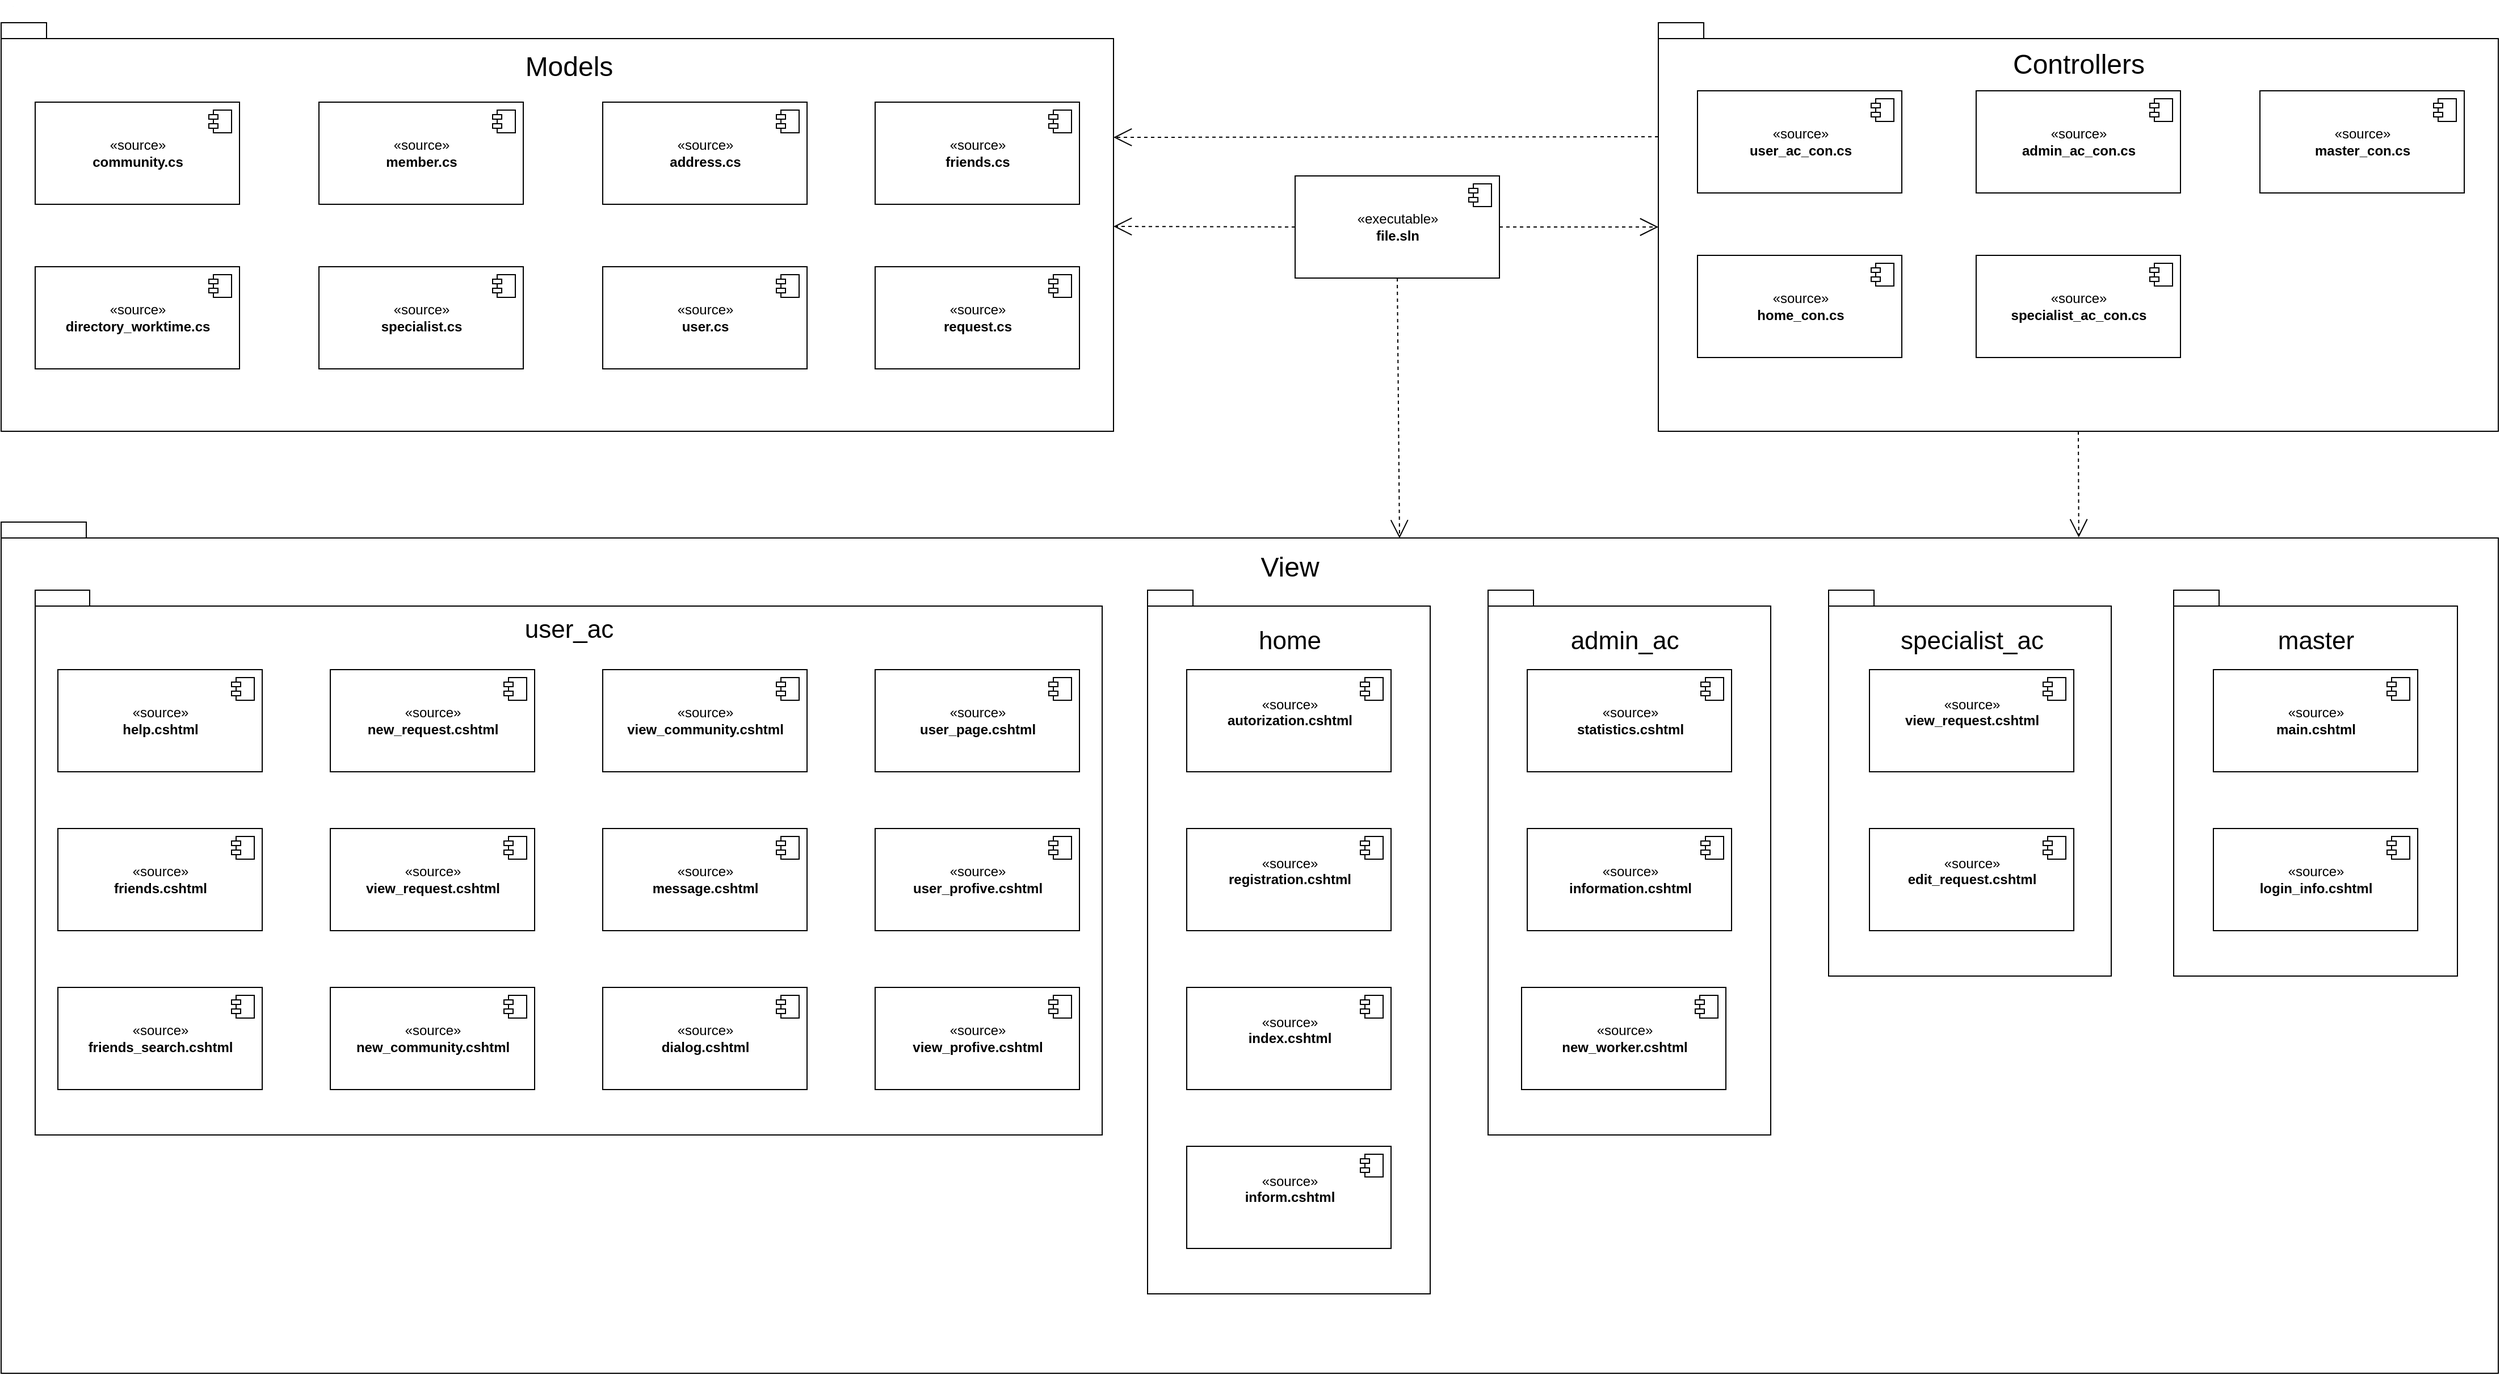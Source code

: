 <mxfile version="13.7.3" type="device" pages="2"><diagram id="Fzv__8gmQwPYvmyAuAOz" name="Диаграмма компонентов"><mxGraphModel dx="1851" dy="592" grid="1" gridSize="10" guides="1" tooltips="1" connect="1" arrows="1" fold="1" page="1" pageScale="1" pageWidth="827" pageHeight="1169" math="0" shadow="0"><root><mxCell id="0"/><mxCell id="1" parent="0"/><mxCell id="_LpzpTSR8lWUt7hV5ArK-35" value="" style="shape=folder;fontStyle=1;spacingTop=10;tabWidth=40;tabHeight=14;tabPosition=left;html=1;" parent="1" vertex="1"><mxGeometry x="1200" y="380" width="740" height="360" as="geometry"/></mxCell><mxCell id="_LpzpTSR8lWUt7hV5ArK-17" value="" style="shape=folder;fontStyle=1;spacingTop=10;tabWidth=40;tabHeight=14;tabPosition=left;html=1;" parent="1" vertex="1"><mxGeometry x="-260" y="820" width="2200" height="750" as="geometry"/></mxCell><mxCell id="_LpzpTSR8lWUt7hV5ArK-16" value="" style="shape=folder;fontStyle=1;spacingTop=10;tabWidth=40;tabHeight=14;tabPosition=left;html=1;" parent="1" vertex="1"><mxGeometry x="750" y="880" width="249" height="620" as="geometry"/></mxCell><mxCell id="_LpzpTSR8lWUt7hV5ArK-15" value="" style="shape=folder;fontStyle=1;spacingTop=10;tabWidth=40;tabHeight=14;tabPosition=left;html=1;" parent="1" vertex="1"><mxGeometry x="1350" y="880" width="249" height="340" as="geometry"/></mxCell><mxCell id="_LpzpTSR8lWUt7hV5ArK-14" value="" style="shape=folder;fontStyle=1;spacingTop=10;tabWidth=40;tabHeight=14;tabPosition=left;html=1;" parent="1" vertex="1"><mxGeometry x="1050" y="880" width="249" height="480" as="geometry"/></mxCell><mxCell id="_LpzpTSR8lWUt7hV5ArK-13" value="" style="shape=folder;fontStyle=1;spacingTop=10;tabWidth=40;tabHeight=14;tabPosition=left;html=1;" parent="1" vertex="1"><mxGeometry x="1654" y="880" width="250" height="340" as="geometry"/></mxCell><mxCell id="_LpzpTSR8lWUt7hV5ArK-12" value="" style="shape=folder;fontStyle=1;spacingTop=10;tabWidth=40;tabHeight=14;tabPosition=left;html=1;" parent="1" vertex="1"><mxGeometry x="-230" y="880" width="940" height="480" as="geometry"/></mxCell><mxCell id="_LpzpTSR8lWUt7hV5ArK-10" value="" style="shape=folder;fontStyle=1;spacingTop=10;tabWidth=40;tabHeight=14;tabPosition=left;html=1;" parent="1" vertex="1"><mxGeometry x="-260" y="380" width="980" height="360" as="geometry"/></mxCell><mxCell id="Z8z7UCoLvjKJqjKbQfqS-1" value="«source»&lt;br&gt;&lt;b&gt;address.cs&lt;/b&gt;" style="html=1;dropTarget=0;" parent="1" vertex="1"><mxGeometry x="270" y="450" width="180" height="90" as="geometry"/></mxCell><mxCell id="Z8z7UCoLvjKJqjKbQfqS-2" value="" style="shape=component;jettyWidth=8;jettyHeight=4;" parent="Z8z7UCoLvjKJqjKbQfqS-1" vertex="1"><mxGeometry x="1" width="20" height="20" relative="1" as="geometry"><mxPoint x="-27" y="7" as="offset"/></mxGeometry></mxCell><mxCell id="Z8z7UCoLvjKJqjKbQfqS-3" value="«source»&lt;br&gt;&lt;b&gt;user.cs&lt;/b&gt;" style="html=1;dropTarget=0;" parent="1" vertex="1"><mxGeometry x="270" y="595" width="180" height="90" as="geometry"/></mxCell><mxCell id="Z8z7UCoLvjKJqjKbQfqS-4" value="" style="shape=component;jettyWidth=8;jettyHeight=4;" parent="Z8z7UCoLvjKJqjKbQfqS-3" vertex="1"><mxGeometry x="1" width="20" height="20" relative="1" as="geometry"><mxPoint x="-27" y="7" as="offset"/></mxGeometry></mxCell><mxCell id="Z8z7UCoLvjKJqjKbQfqS-5" value="«source»&lt;br&gt;&lt;b&gt;member.cs&lt;/b&gt;" style="html=1;dropTarget=0;" parent="1" vertex="1"><mxGeometry x="20" y="450" width="180" height="90" as="geometry"/></mxCell><mxCell id="Z8z7UCoLvjKJqjKbQfqS-6" value="" style="shape=component;jettyWidth=8;jettyHeight=4;" parent="Z8z7UCoLvjKJqjKbQfqS-5" vertex="1"><mxGeometry x="1" width="20" height="20" relative="1" as="geometry"><mxPoint x="-27" y="7" as="offset"/></mxGeometry></mxCell><mxCell id="Z8z7UCoLvjKJqjKbQfqS-7" value="«source»&lt;br&gt;&lt;b&gt;community.cs&lt;/b&gt;" style="html=1;dropTarget=0;" parent="1" vertex="1"><mxGeometry x="-230" y="450" width="180" height="90" as="geometry"/></mxCell><mxCell id="Z8z7UCoLvjKJqjKbQfqS-8" value="" style="shape=component;jettyWidth=8;jettyHeight=4;" parent="Z8z7UCoLvjKJqjKbQfqS-7" vertex="1"><mxGeometry x="1" width="20" height="20" relative="1" as="geometry"><mxPoint x="-27" y="7" as="offset"/></mxGeometry></mxCell><mxCell id="Z8z7UCoLvjKJqjKbQfqS-9" value="«source»&lt;br&gt;&lt;b&gt;directory_worktime.cs&lt;/b&gt;" style="html=1;dropTarget=0;" parent="1" vertex="1"><mxGeometry x="-230" y="595" width="180" height="90" as="geometry"/></mxCell><mxCell id="Z8z7UCoLvjKJqjKbQfqS-10" value="" style="shape=component;jettyWidth=8;jettyHeight=4;" parent="Z8z7UCoLvjKJqjKbQfqS-9" vertex="1"><mxGeometry x="1" width="20" height="20" relative="1" as="geometry"><mxPoint x="-27" y="7" as="offset"/></mxGeometry></mxCell><mxCell id="Z8z7UCoLvjKJqjKbQfqS-11" value="«source»&lt;br&gt;&lt;b&gt;specialist.cs&lt;/b&gt;" style="html=1;dropTarget=0;" parent="1" vertex="1"><mxGeometry x="20" y="595" width="180" height="90" as="geometry"/></mxCell><mxCell id="Z8z7UCoLvjKJqjKbQfqS-12" value="" style="shape=component;jettyWidth=8;jettyHeight=4;" parent="Z8z7UCoLvjKJqjKbQfqS-11" vertex="1"><mxGeometry x="1" width="20" height="20" relative="1" as="geometry"><mxPoint x="-27" y="7" as="offset"/></mxGeometry></mxCell><mxCell id="IPL4Ma6JLD-Tta26JD5p-1" value="&lt;font style=&quot;font-size: 24px&quot;&gt;Models&lt;/font&gt;" style="text;html=1;align=center;verticalAlign=middle;resizable=0;points=[];autosize=1;" parent="1" vertex="1"><mxGeometry x="195" y="409" width="90" height="20" as="geometry"/></mxCell><mxCell id="IPL4Ma6JLD-Tta26JD5p-2" value="«source»&lt;br&gt;&lt;b&gt;request.cs&lt;/b&gt;" style="html=1;dropTarget=0;" parent="1" vertex="1"><mxGeometry x="510" y="595" width="180" height="90" as="geometry"/></mxCell><mxCell id="IPL4Ma6JLD-Tta26JD5p-3" value="" style="shape=component;jettyWidth=8;jettyHeight=4;" parent="IPL4Ma6JLD-Tta26JD5p-2" vertex="1"><mxGeometry x="1" width="20" height="20" relative="1" as="geometry"><mxPoint x="-27" y="7" as="offset"/></mxGeometry></mxCell><mxCell id="IPL4Ma6JLD-Tta26JD5p-4" value="«source»&lt;br&gt;&lt;b&gt;friends.cs&lt;/b&gt;" style="html=1;dropTarget=0;" parent="1" vertex="1"><mxGeometry x="510" y="450" width="180" height="90" as="geometry"/></mxCell><mxCell id="IPL4Ma6JLD-Tta26JD5p-5" value="" style="shape=component;jettyWidth=8;jettyHeight=4;" parent="IPL4Ma6JLD-Tta26JD5p-4" vertex="1"><mxGeometry x="1" width="20" height="20" relative="1" as="geometry"><mxPoint x="-27" y="7" as="offset"/></mxGeometry></mxCell><mxCell id="yeM-tAhuMW0yOYiZm7FH-1" value="&lt;font style=&quot;font-size: 24px&quot;&gt;View&lt;/font&gt;" style="text;html=1;align=center;verticalAlign=middle;resizable=0;points=[];autosize=1;" parent="1" vertex="1"><mxGeometry x="839.5" y="850" width="70" height="20" as="geometry"/></mxCell><mxCell id="yeM-tAhuMW0yOYiZm7FH-2" value="«source»&lt;br&gt;&lt;b&gt;main.cshtml&lt;/b&gt;" style="html=1;dropTarget=0;" parent="1" vertex="1"><mxGeometry x="1689" y="950" width="180" height="90" as="geometry"/></mxCell><mxCell id="yeM-tAhuMW0yOYiZm7FH-3" value="" style="shape=component;jettyWidth=8;jettyHeight=4;" parent="yeM-tAhuMW0yOYiZm7FH-2" vertex="1"><mxGeometry x="1" width="20" height="20" relative="1" as="geometry"><mxPoint x="-27" y="7" as="offset"/></mxGeometry></mxCell><mxCell id="7pXFl5wJoHXYZfJfTTNL-1" value="master" style="text;html=1;align=center;verticalAlign=middle;resizable=0;points=[];autosize=1;fontSize=22;" parent="1" vertex="1"><mxGeometry x="1739" y="910" width="80" height="30" as="geometry"/></mxCell><mxCell id="7pXFl5wJoHXYZfJfTTNL-2" value="«source»&lt;br&gt;&lt;b&gt;login_info.cshtml&lt;/b&gt;" style="html=1;dropTarget=0;" parent="1" vertex="1"><mxGeometry x="1689" y="1090" width="180" height="90" as="geometry"/></mxCell><mxCell id="7pXFl5wJoHXYZfJfTTNL-3" value="" style="shape=component;jettyWidth=8;jettyHeight=4;" parent="7pXFl5wJoHXYZfJfTTNL-2" vertex="1"><mxGeometry x="1" width="20" height="20" relative="1" as="geometry"><mxPoint x="-27" y="7" as="offset"/></mxGeometry></mxCell><mxCell id="7pXFl5wJoHXYZfJfTTNL-4" value="user_ac" style="text;html=1;align=center;verticalAlign=middle;resizable=0;points=[];autosize=1;fontSize=22;" parent="1" vertex="1"><mxGeometry x="195" y="900" width="90" height="30" as="geometry"/></mxCell><mxCell id="7pXFl5wJoHXYZfJfTTNL-5" value="«source»&lt;br&gt;&lt;b&gt;help.cshtml&lt;/b&gt;" style="html=1;dropTarget=0;" parent="1" vertex="1"><mxGeometry x="-210" y="950" width="180" height="90" as="geometry"/></mxCell><mxCell id="7pXFl5wJoHXYZfJfTTNL-6" value="" style="shape=component;jettyWidth=8;jettyHeight=4;" parent="7pXFl5wJoHXYZfJfTTNL-5" vertex="1"><mxGeometry x="1" width="20" height="20" relative="1" as="geometry"><mxPoint x="-27" y="7" as="offset"/></mxGeometry></mxCell><mxCell id="7pXFl5wJoHXYZfJfTTNL-7" value="«source»&lt;br&gt;&lt;b&gt;friends.cshtml&lt;/b&gt;" style="html=1;dropTarget=0;" parent="1" vertex="1"><mxGeometry x="-210" y="1090" width="180" height="90" as="geometry"/></mxCell><mxCell id="7pXFl5wJoHXYZfJfTTNL-8" value="" style="shape=component;jettyWidth=8;jettyHeight=4;" parent="7pXFl5wJoHXYZfJfTTNL-7" vertex="1"><mxGeometry x="1" width="20" height="20" relative="1" as="geometry"><mxPoint x="-27" y="7" as="offset"/></mxGeometry></mxCell><mxCell id="7pXFl5wJoHXYZfJfTTNL-9" value="«source»&lt;br&gt;&lt;b&gt;friends_search.cshtml&lt;/b&gt;" style="html=1;dropTarget=0;" parent="1" vertex="1"><mxGeometry x="-210" y="1230" width="180" height="90" as="geometry"/></mxCell><mxCell id="7pXFl5wJoHXYZfJfTTNL-10" value="" style="shape=component;jettyWidth=8;jettyHeight=4;" parent="7pXFl5wJoHXYZfJfTTNL-9" vertex="1"><mxGeometry x="1" width="20" height="20" relative="1" as="geometry"><mxPoint x="-27" y="7" as="offset"/></mxGeometry></mxCell><mxCell id="7pXFl5wJoHXYZfJfTTNL-11" value="«source»&lt;br&gt;&lt;b&gt;new_request.cshtml&lt;/b&gt;" style="html=1;dropTarget=0;" parent="1" vertex="1"><mxGeometry x="30" y="950" width="180" height="90" as="geometry"/></mxCell><mxCell id="7pXFl5wJoHXYZfJfTTNL-12" value="" style="shape=component;jettyWidth=8;jettyHeight=4;" parent="7pXFl5wJoHXYZfJfTTNL-11" vertex="1"><mxGeometry x="1" width="20" height="20" relative="1" as="geometry"><mxPoint x="-27" y="7" as="offset"/></mxGeometry></mxCell><mxCell id="7pXFl5wJoHXYZfJfTTNL-13" value="«source»&lt;br&gt;&lt;b&gt;view_request.cshtml&lt;/b&gt;" style="html=1;dropTarget=0;" parent="1" vertex="1"><mxGeometry x="30" y="1090" width="180" height="90" as="geometry"/></mxCell><mxCell id="7pXFl5wJoHXYZfJfTTNL-14" value="" style="shape=component;jettyWidth=8;jettyHeight=4;" parent="7pXFl5wJoHXYZfJfTTNL-13" vertex="1"><mxGeometry x="1" width="20" height="20" relative="1" as="geometry"><mxPoint x="-27" y="7" as="offset"/></mxGeometry></mxCell><mxCell id="7pXFl5wJoHXYZfJfTTNL-15" value="«source»&lt;br&gt;&lt;b&gt;new_community.cshtml&lt;/b&gt;" style="html=1;dropTarget=0;" parent="1" vertex="1"><mxGeometry x="30" y="1230" width="180" height="90" as="geometry"/></mxCell><mxCell id="7pXFl5wJoHXYZfJfTTNL-16" value="" style="shape=component;jettyWidth=8;jettyHeight=4;" parent="7pXFl5wJoHXYZfJfTTNL-15" vertex="1"><mxGeometry x="1" width="20" height="20" relative="1" as="geometry"><mxPoint x="-27" y="7" as="offset"/></mxGeometry></mxCell><mxCell id="7pXFl5wJoHXYZfJfTTNL-17" value="«source»&lt;br&gt;&lt;b&gt;view_community.cshtml&lt;/b&gt;" style="html=1;dropTarget=0;" parent="1" vertex="1"><mxGeometry x="270" y="950" width="180" height="90" as="geometry"/></mxCell><mxCell id="7pXFl5wJoHXYZfJfTTNL-18" value="" style="shape=component;jettyWidth=8;jettyHeight=4;" parent="7pXFl5wJoHXYZfJfTTNL-17" vertex="1"><mxGeometry x="1" width="20" height="20" relative="1" as="geometry"><mxPoint x="-27" y="7" as="offset"/></mxGeometry></mxCell><mxCell id="7pXFl5wJoHXYZfJfTTNL-19" value="«source»&lt;br&gt;&lt;b&gt;message.cshtml&lt;/b&gt;" style="html=1;dropTarget=0;" parent="1" vertex="1"><mxGeometry x="270" y="1090" width="180" height="90" as="geometry"/></mxCell><mxCell id="7pXFl5wJoHXYZfJfTTNL-20" value="" style="shape=component;jettyWidth=8;jettyHeight=4;" parent="7pXFl5wJoHXYZfJfTTNL-19" vertex="1"><mxGeometry x="1" width="20" height="20" relative="1" as="geometry"><mxPoint x="-27" y="7" as="offset"/></mxGeometry></mxCell><mxCell id="7pXFl5wJoHXYZfJfTTNL-21" value="«source»&lt;br&gt;&lt;b&gt;dialog.cshtml&lt;/b&gt;" style="html=1;dropTarget=0;" parent="1" vertex="1"><mxGeometry x="270" y="1230" width="180" height="90" as="geometry"/></mxCell><mxCell id="7pXFl5wJoHXYZfJfTTNL-22" value="" style="shape=component;jettyWidth=8;jettyHeight=4;" parent="7pXFl5wJoHXYZfJfTTNL-21" vertex="1"><mxGeometry x="1" width="20" height="20" relative="1" as="geometry"><mxPoint x="-27" y="7" as="offset"/></mxGeometry></mxCell><mxCell id="7pXFl5wJoHXYZfJfTTNL-23" value="«source»&lt;br&gt;&lt;b&gt;user_page.cshtml&lt;/b&gt;" style="html=1;dropTarget=0;" parent="1" vertex="1"><mxGeometry x="510" y="950" width="180" height="90" as="geometry"/></mxCell><mxCell id="7pXFl5wJoHXYZfJfTTNL-24" value="" style="shape=component;jettyWidth=8;jettyHeight=4;" parent="7pXFl5wJoHXYZfJfTTNL-23" vertex="1"><mxGeometry x="1" width="20" height="20" relative="1" as="geometry"><mxPoint x="-27" y="7" as="offset"/></mxGeometry></mxCell><mxCell id="7pXFl5wJoHXYZfJfTTNL-25" value="«source»&lt;br&gt;&lt;b&gt;user_profive.cshtml&lt;/b&gt;" style="html=1;dropTarget=0;" parent="1" vertex="1"><mxGeometry x="510" y="1090" width="180" height="90" as="geometry"/></mxCell><mxCell id="7pXFl5wJoHXYZfJfTTNL-26" value="" style="shape=component;jettyWidth=8;jettyHeight=4;" parent="7pXFl5wJoHXYZfJfTTNL-25" vertex="1"><mxGeometry x="1" width="20" height="20" relative="1" as="geometry"><mxPoint x="-27" y="7" as="offset"/></mxGeometry></mxCell><mxCell id="7pXFl5wJoHXYZfJfTTNL-27" value="admin_ac" style="text;html=1;align=center;verticalAlign=middle;resizable=0;points=[];autosize=1;fontSize=22;" parent="1" vertex="1"><mxGeometry x="1114.5" y="910" width="110" height="30" as="geometry"/></mxCell><mxCell id="7pXFl5wJoHXYZfJfTTNL-28" value="«source»&lt;br&gt;&lt;b&gt;statistics.cshtml&lt;/b&gt;" style="html=1;dropTarget=0;" parent="1" vertex="1"><mxGeometry x="1084.5" y="950" width="180" height="90" as="geometry"/></mxCell><mxCell id="7pXFl5wJoHXYZfJfTTNL-29" value="" style="shape=component;jettyWidth=8;jettyHeight=4;" parent="7pXFl5wJoHXYZfJfTTNL-28" vertex="1"><mxGeometry x="1" width="20" height="20" relative="1" as="geometry"><mxPoint x="-27" y="7" as="offset"/></mxGeometry></mxCell><mxCell id="7pXFl5wJoHXYZfJfTTNL-30" value="«source»&lt;br&gt;&lt;b&gt;information.cshtml&lt;/b&gt;" style="html=1;dropTarget=0;" parent="1" vertex="1"><mxGeometry x="1084.5" y="1090" width="180" height="90" as="geometry"/></mxCell><mxCell id="7pXFl5wJoHXYZfJfTTNL-31" value="" style="shape=component;jettyWidth=8;jettyHeight=4;" parent="7pXFl5wJoHXYZfJfTTNL-30" vertex="1"><mxGeometry x="1" width="20" height="20" relative="1" as="geometry"><mxPoint x="-27" y="7" as="offset"/></mxGeometry></mxCell><mxCell id="7pXFl5wJoHXYZfJfTTNL-32" value="«source»&lt;br&gt;&lt;b&gt;new_worker.cshtml&lt;/b&gt;" style="html=1;dropTarget=0;" parent="1" vertex="1"><mxGeometry x="1079.5" y="1230" width="180" height="90" as="geometry"/></mxCell><mxCell id="7pXFl5wJoHXYZfJfTTNL-33" value="" style="shape=component;jettyWidth=8;jettyHeight=4;" parent="7pXFl5wJoHXYZfJfTTNL-32" vertex="1"><mxGeometry x="1" width="20" height="20" relative="1" as="geometry"><mxPoint x="-27" y="7" as="offset"/></mxGeometry></mxCell><mxCell id="7pXFl5wJoHXYZfJfTTNL-34" value="«source»&lt;br&gt;&lt;b&gt;view_request&lt;/b&gt;&lt;b&gt;.cshtml&lt;br&gt;&lt;br&gt;&lt;/b&gt;" style="html=1;dropTarget=0;" parent="1" vertex="1"><mxGeometry x="1386" y="950" width="180" height="90" as="geometry"/></mxCell><mxCell id="7pXFl5wJoHXYZfJfTTNL-35" value="" style="shape=component;jettyWidth=8;jettyHeight=4;" parent="7pXFl5wJoHXYZfJfTTNL-34" vertex="1"><mxGeometry x="1" width="20" height="20" relative="1" as="geometry"><mxPoint x="-27" y="7" as="offset"/></mxGeometry></mxCell><mxCell id="7pXFl5wJoHXYZfJfTTNL-36" value="specialist_ac" style="text;html=1;align=center;verticalAlign=middle;resizable=0;points=[];autosize=1;fontSize=22;" parent="1" vertex="1"><mxGeometry x="1406" y="910" width="140" height="30" as="geometry"/></mxCell><mxCell id="7pXFl5wJoHXYZfJfTTNL-37" value="«source»&lt;br&gt;&lt;b&gt;edit_request&lt;/b&gt;&lt;b&gt;.cshtml&lt;br&gt;&lt;br&gt;&lt;/b&gt;" style="html=1;dropTarget=0;" parent="1" vertex="1"><mxGeometry x="1386" y="1090" width="180" height="90" as="geometry"/></mxCell><mxCell id="7pXFl5wJoHXYZfJfTTNL-38" value="" style="shape=component;jettyWidth=8;jettyHeight=4;" parent="7pXFl5wJoHXYZfJfTTNL-37" vertex="1"><mxGeometry x="1" width="20" height="20" relative="1" as="geometry"><mxPoint x="-27" y="7" as="offset"/></mxGeometry></mxCell><mxCell id="_LpzpTSR8lWUt7hV5ArK-1" value="«source»&lt;br&gt;&lt;b&gt;autorization.cshtml&lt;br&gt;&lt;br&gt;&lt;/b&gt;" style="html=1;dropTarget=0;" parent="1" vertex="1"><mxGeometry x="784.5" y="950" width="180" height="90" as="geometry"/></mxCell><mxCell id="_LpzpTSR8lWUt7hV5ArK-2" value="" style="shape=component;jettyWidth=8;jettyHeight=4;" parent="_LpzpTSR8lWUt7hV5ArK-1" vertex="1"><mxGeometry x="1" width="20" height="20" relative="1" as="geometry"><mxPoint x="-27" y="7" as="offset"/></mxGeometry></mxCell><mxCell id="_LpzpTSR8lWUt7hV5ArK-3" value="home" style="text;html=1;align=center;verticalAlign=middle;resizable=0;points=[];autosize=1;fontSize=22;" parent="1" vertex="1"><mxGeometry x="839.5" y="910" width="70" height="30" as="geometry"/></mxCell><mxCell id="_LpzpTSR8lWUt7hV5ArK-4" value="«source»&lt;br&gt;&lt;b&gt;registration.cshtml&lt;br&gt;&lt;br&gt;&lt;/b&gt;" style="html=1;dropTarget=0;" parent="1" vertex="1"><mxGeometry x="784.5" y="1090" width="180" height="90" as="geometry"/></mxCell><mxCell id="_LpzpTSR8lWUt7hV5ArK-5" value="" style="shape=component;jettyWidth=8;jettyHeight=4;" parent="_LpzpTSR8lWUt7hV5ArK-4" vertex="1"><mxGeometry x="1" width="20" height="20" relative="1" as="geometry"><mxPoint x="-27" y="7" as="offset"/></mxGeometry></mxCell><mxCell id="_LpzpTSR8lWUt7hV5ArK-6" value="«source»&lt;br&gt;&lt;b&gt;index.cshtml&lt;br&gt;&lt;br&gt;&lt;/b&gt;" style="html=1;dropTarget=0;" parent="1" vertex="1"><mxGeometry x="784.5" y="1230" width="180" height="90" as="geometry"/></mxCell><mxCell id="_LpzpTSR8lWUt7hV5ArK-7" value="" style="shape=component;jettyWidth=8;jettyHeight=4;" parent="_LpzpTSR8lWUt7hV5ArK-6" vertex="1"><mxGeometry x="1" width="20" height="20" relative="1" as="geometry"><mxPoint x="-27" y="7" as="offset"/></mxGeometry></mxCell><mxCell id="_LpzpTSR8lWUt7hV5ArK-8" value="«source»&lt;br&gt;&lt;b&gt;inform.cshtml&lt;br&gt;&lt;br&gt;&lt;/b&gt;" style="html=1;dropTarget=0;" parent="1" vertex="1"><mxGeometry x="784.5" y="1370" width="180" height="90" as="geometry"/></mxCell><mxCell id="_LpzpTSR8lWUt7hV5ArK-9" value="" style="shape=component;jettyWidth=8;jettyHeight=4;" parent="_LpzpTSR8lWUt7hV5ArK-8" vertex="1"><mxGeometry x="1" width="20" height="20" relative="1" as="geometry"><mxPoint x="-27" y="7" as="offset"/></mxGeometry></mxCell><mxCell id="_LpzpTSR8lWUt7hV5ArK-18" value="&lt;font style=&quot;font-size: 24px&quot;&gt;Controllers&lt;/font&gt;" style="text;html=1;align=center;verticalAlign=middle;resizable=0;points=[];autosize=1;" parent="1" vertex="1"><mxGeometry x="1505" y="407" width="130" height="20" as="geometry"/></mxCell><mxCell id="_LpzpTSR8lWUt7hV5ArK-19" value="«source»&lt;br&gt;&lt;b&gt;community.cs&lt;/b&gt;" style="html=1;dropTarget=0;" parent="1" vertex="1"><mxGeometry x="-230" y="450" width="180" height="90" as="geometry"/></mxCell><mxCell id="_LpzpTSR8lWUt7hV5ArK-20" value="" style="shape=component;jettyWidth=8;jettyHeight=4;" parent="_LpzpTSR8lWUt7hV5ArK-19" vertex="1"><mxGeometry x="1" width="20" height="20" relative="1" as="geometry"><mxPoint x="-27" y="7" as="offset"/></mxGeometry></mxCell><mxCell id="_LpzpTSR8lWUt7hV5ArK-25" value="«source»&lt;br&gt;&lt;b&gt;user_ac_con.cs&lt;/b&gt;" style="html=1;dropTarget=0;" parent="1" vertex="1"><mxGeometry x="1234.5" y="440" width="180" height="90" as="geometry"/></mxCell><mxCell id="_LpzpTSR8lWUt7hV5ArK-26" value="" style="shape=component;jettyWidth=8;jettyHeight=4;" parent="_LpzpTSR8lWUt7hV5ArK-25" vertex="1"><mxGeometry x="1" width="20" height="20" relative="1" as="geometry"><mxPoint x="-27" y="7" as="offset"/></mxGeometry></mxCell><mxCell id="_LpzpTSR8lWUt7hV5ArK-27" value="«source»&lt;br&gt;&lt;b&gt;home_con.cs&lt;/b&gt;" style="html=1;dropTarget=0;" parent="1" vertex="1"><mxGeometry x="1234.5" y="585" width="180" height="90" as="geometry"/></mxCell><mxCell id="_LpzpTSR8lWUt7hV5ArK-28" value="" style="shape=component;jettyWidth=8;jettyHeight=4;" parent="_LpzpTSR8lWUt7hV5ArK-27" vertex="1"><mxGeometry x="1" width="20" height="20" relative="1" as="geometry"><mxPoint x="-27" y="7" as="offset"/></mxGeometry></mxCell><mxCell id="_LpzpTSR8lWUt7hV5ArK-29" value="«source»&lt;br&gt;&lt;b&gt;admin_ac_con.cs&lt;/b&gt;" style="html=1;dropTarget=0;" parent="1" vertex="1"><mxGeometry x="1480" y="440" width="180" height="90" as="geometry"/></mxCell><mxCell id="_LpzpTSR8lWUt7hV5ArK-30" value="" style="shape=component;jettyWidth=8;jettyHeight=4;" parent="_LpzpTSR8lWUt7hV5ArK-29" vertex="1"><mxGeometry x="1" width="20" height="20" relative="1" as="geometry"><mxPoint x="-27" y="7" as="offset"/></mxGeometry></mxCell><mxCell id="_LpzpTSR8lWUt7hV5ArK-31" value="«source»&lt;br&gt;&lt;b&gt;specialist_ac_con.cs&lt;/b&gt;" style="html=1;dropTarget=0;" parent="1" vertex="1"><mxGeometry x="1480" y="585" width="180" height="90" as="geometry"/></mxCell><mxCell id="_LpzpTSR8lWUt7hV5ArK-32" value="" style="shape=component;jettyWidth=8;jettyHeight=4;" parent="_LpzpTSR8lWUt7hV5ArK-31" vertex="1"><mxGeometry x="1" width="20" height="20" relative="1" as="geometry"><mxPoint x="-27" y="7" as="offset"/></mxGeometry></mxCell><mxCell id="_LpzpTSR8lWUt7hV5ArK-33" value="«source»&lt;br&gt;&lt;b&gt;master_con.cs&lt;/b&gt;" style="html=1;dropTarget=0;" parent="1" vertex="1"><mxGeometry x="1730" y="440" width="180" height="90" as="geometry"/></mxCell><mxCell id="_LpzpTSR8lWUt7hV5ArK-34" value="" style="shape=component;jettyWidth=8;jettyHeight=4;" parent="_LpzpTSR8lWUt7hV5ArK-33" vertex="1"><mxGeometry x="1" width="20" height="20" relative="1" as="geometry"><mxPoint x="-27" y="7" as="offset"/></mxGeometry></mxCell><mxCell id="_LpzpTSR8lWUt7hV5ArK-36" value="«executable»&lt;br&gt;&lt;b&gt;file.sln&lt;/b&gt;" style="html=1;dropTarget=0;" parent="1" vertex="1"><mxGeometry x="880" y="515" width="180" height="90" as="geometry"/></mxCell><mxCell id="_LpzpTSR8lWUt7hV5ArK-37" value="" style="shape=component;jettyWidth=8;jettyHeight=4;" parent="_LpzpTSR8lWUt7hV5ArK-36" vertex="1"><mxGeometry x="1" width="20" height="20" relative="1" as="geometry"><mxPoint x="-27" y="7" as="offset"/></mxGeometry></mxCell><mxCell id="_LpzpTSR8lWUt7hV5ArK-38" value="" style="endArrow=open;html=1;dashed=1;endFill=0;endSize=14;exitX=0;exitY=0;exitDx=0;exitDy=100.5;exitPerimeter=0;" parent="1" source="_LpzpTSR8lWUt7hV5ArK-35" edge="1"><mxGeometry width="50" height="50" relative="1" as="geometry"><mxPoint x="940" y="680" as="sourcePoint"/><mxPoint x="720" y="481" as="targetPoint"/></mxGeometry></mxCell><mxCell id="_LpzpTSR8lWUt7hV5ArK-39" value="" style="endArrow=open;html=1;dashed=1;endFill=0;endSize=14;" parent="1" edge="1"><mxGeometry width="50" height="50" relative="1" as="geometry"><mxPoint x="880" y="560" as="sourcePoint"/><mxPoint x="720" y="559.5" as="targetPoint"/></mxGeometry></mxCell><mxCell id="_LpzpTSR8lWUt7hV5ArK-40" value="" style="endArrow=open;html=1;dashed=1;endFill=0;endSize=14;entryX=0.56;entryY=0.019;entryDx=0;entryDy=0;entryPerimeter=0;exitX=0.5;exitY=1;exitDx=0;exitDy=0;" parent="1" source="_LpzpTSR8lWUt7hV5ArK-36" target="_LpzpTSR8lWUt7hV5ArK-17" edge="1"><mxGeometry width="50" height="50" relative="1" as="geometry"><mxPoint x="890" y="570" as="sourcePoint"/><mxPoint x="730" y="569.5" as="targetPoint"/></mxGeometry></mxCell><mxCell id="_LpzpTSR8lWUt7hV5ArK-41" value="" style="endArrow=open;html=1;dashed=1;endFill=0;endSize=14;exitX=1;exitY=0.5;exitDx=0;exitDy=0;" parent="1" source="_LpzpTSR8lWUt7hV5ArK-36" edge="1"><mxGeometry width="50" height="50" relative="1" as="geometry"><mxPoint x="980" y="615" as="sourcePoint"/><mxPoint x="1200" y="560" as="targetPoint"/></mxGeometry></mxCell><mxCell id="_LpzpTSR8lWUt7hV5ArK-42" value="" style="endArrow=open;html=1;dashed=1;endFill=0;endSize=14;exitX=0.5;exitY=1;exitDx=0;exitDy=0;exitPerimeter=0;entryX=0.832;entryY=0.018;entryDx=0;entryDy=0;entryPerimeter=0;" parent="1" source="_LpzpTSR8lWUt7hV5ArK-35" target="_LpzpTSR8lWUt7hV5ArK-17" edge="1"><mxGeometry width="50" height="50" relative="1" as="geometry"><mxPoint x="1580" y="770" as="sourcePoint"/><mxPoint x="1570" y="840" as="targetPoint"/></mxGeometry></mxCell><mxCell id="CqJFeiRHWk1U8LgziRYp-1" value="«source»&lt;br&gt;&lt;b&gt;view_profive.cshtml&lt;/b&gt;" style="html=1;dropTarget=0;" parent="1" vertex="1"><mxGeometry x="510" y="1230" width="180" height="90" as="geometry"/></mxCell><mxCell id="CqJFeiRHWk1U8LgziRYp-2" value="" style="shape=component;jettyWidth=8;jettyHeight=4;" parent="CqJFeiRHWk1U8LgziRYp-1" vertex="1"><mxGeometry x="1" width="20" height="20" relative="1" as="geometry"><mxPoint x="-27" y="7" as="offset"/></mxGeometry></mxCell><mxCell id="JNoC6BHfnn5xZVPuxI-T-1" value="." style="text;html=1;align=center;verticalAlign=middle;resizable=0;points=[];autosize=1;fontSize=1;" parent="1" vertex="1"><mxGeometry x="-260" y="360" width="20" height="10" as="geometry"/></mxCell></root></mxGraphModel></diagram><diagram id="9nAvbHYcEwWUbfhXbz5-" name="Диаграмма компонентов серверного приложения"><mxGraphModel dx="1024" dy="592" grid="1" gridSize="10" guides="1" tooltips="1" connect="1" arrows="1" fold="1" page="1" pageScale="1" pageWidth="827" pageHeight="1169" math="0" shadow="0"><root><mxCell id="Ye6rHCZ0FRIZxRN9oxk4-0"/><mxCell id="Ye6rHCZ0FRIZxRN9oxk4-1" parent="Ye6rHCZ0FRIZxRN9oxk4-0"/><mxCell id="Ye6rHCZ0FRIZxRN9oxk4-2" value="&amp;lt;&amp;lt;Сервер&amp;gt;&amp;gt;" style="verticalAlign=top;align=left;spacingTop=8;spacingLeft=2;spacingRight=12;shape=cube;size=10;direction=south;fontStyle=4;html=1;" parent="Ye6rHCZ0FRIZxRN9oxk4-1" vertex="1"><mxGeometry x="183" y="450" width="637" height="350" as="geometry"/></mxCell><mxCell id="Ye6rHCZ0FRIZxRN9oxk4-3" value="«СУБД»&lt;br&gt;&lt;b&gt;MS SQL Server&lt;/b&gt;" style="html=1;dropTarget=0;" parent="Ye6rHCZ0FRIZxRN9oxk4-1" vertex="1"><mxGeometry x="220" y="500" width="180" height="90" as="geometry"/></mxCell><mxCell id="Ye6rHCZ0FRIZxRN9oxk4-4" value="" style="shape=component;jettyWidth=8;jettyHeight=4;" parent="Ye6rHCZ0FRIZxRN9oxk4-3" vertex="1"><mxGeometry x="1" width="20" height="20" relative="1" as="geometry"><mxPoint x="-27" y="7" as="offset"/></mxGeometry></mxCell><mxCell id="Ye6rHCZ0FRIZxRN9oxk4-5" value="«Database»&lt;br&gt;&lt;b&gt;SocialWeb&lt;/b&gt;" style="html=1;dropTarget=0;" parent="Ye6rHCZ0FRIZxRN9oxk4-1" vertex="1"><mxGeometry x="220" y="680" width="180" height="90" as="geometry"/></mxCell><mxCell id="Ye6rHCZ0FRIZxRN9oxk4-6" value="" style="shape=component;jettyWidth=8;jettyHeight=4;" parent="Ye6rHCZ0FRIZxRN9oxk4-5" vertex="1"><mxGeometry x="1" width="20" height="20" relative="1" as="geometry"><mxPoint x="-27" y="7" as="offset"/></mxGeometry></mxCell><mxCell id="Ye6rHCZ0FRIZxRN9oxk4-9" value="«executable»&lt;br&gt;&lt;b&gt;file.sln&lt;/b&gt;" style="html=1;dropTarget=0;" parent="Ye6rHCZ0FRIZxRN9oxk4-1" vertex="1"><mxGeometry x="600" y="500" width="180" height="90" as="geometry"/></mxCell><mxCell id="Ye6rHCZ0FRIZxRN9oxk4-10" value="" style="shape=component;jettyWidth=8;jettyHeight=4;" parent="Ye6rHCZ0FRIZxRN9oxk4-9" vertex="1"><mxGeometry x="1" width="20" height="20" relative="1" as="geometry"><mxPoint x="-27" y="7" as="offset"/></mxGeometry></mxCell><mxCell id="Ye6rHCZ0FRIZxRN9oxk4-11" value="WEB Server IIS" style="html=1;dropTarget=0;" parent="Ye6rHCZ0FRIZxRN9oxk4-1" vertex="1"><mxGeometry x="600" y="680" width="180" height="90" as="geometry"/></mxCell><mxCell id="Ye6rHCZ0FRIZxRN9oxk4-12" value="" style="shape=component;jettyWidth=8;jettyHeight=4;" parent="Ye6rHCZ0FRIZxRN9oxk4-11" vertex="1"><mxGeometry x="1" width="20" height="20" relative="1" as="geometry"><mxPoint x="-27" y="7" as="offset"/></mxGeometry></mxCell><mxCell id="Ye6rHCZ0FRIZxRN9oxk4-13" value="ADO.&lt;br&gt;NET" style="ellipse;whiteSpace=wrap;html=1;aspect=fixed;align=center;" parent="Ye6rHCZ0FRIZxRN9oxk4-1" vertex="1"><mxGeometry x="480" y="520" width="50" height="50" as="geometry"/></mxCell><mxCell id="d_hsPFWdnMcOZzILuFcA-0" value="" style="endArrow=open;html=1;dashed=1;endFill=0;endSize=14;entryX=0.5;entryY=1;entryDx=0;entryDy=0;exitX=0.5;exitY=0;exitDx=0;exitDy=0;" parent="Ye6rHCZ0FRIZxRN9oxk4-1" source="Ye6rHCZ0FRIZxRN9oxk4-5" target="Ye6rHCZ0FRIZxRN9oxk4-3" edge="1"><mxGeometry width="50" height="50" relative="1" as="geometry"><mxPoint x="130" y="380" as="sourcePoint"/><mxPoint x="132" y="609.25" as="targetPoint"/></mxGeometry></mxCell><mxCell id="d_hsPFWdnMcOZzILuFcA-1" value="" style="endArrow=open;html=1;dashed=1;endFill=0;endSize=14;entryX=0.5;entryY=1;entryDx=0;entryDy=0;exitX=0.5;exitY=0;exitDx=0;exitDy=0;" parent="Ye6rHCZ0FRIZxRN9oxk4-1" edge="1"><mxGeometry width="50" height="50" relative="1" as="geometry"><mxPoint x="689.41" y="680" as="sourcePoint"/><mxPoint x="689.41" y="590" as="targetPoint"/></mxGeometry></mxCell><mxCell id="d_hsPFWdnMcOZzILuFcA-2" value="" style="endArrow=open;html=1;dashed=1;endFill=0;endSize=14;entryX=1;entryY=0.5;entryDx=0;entryDy=0;exitX=0;exitY=0.5;exitDx=0;exitDy=0;" parent="Ye6rHCZ0FRIZxRN9oxk4-1" source="Ye6rHCZ0FRIZxRN9oxk4-9" target="Ye6rHCZ0FRIZxRN9oxk4-13" edge="1"><mxGeometry width="50" height="50" relative="1" as="geometry"><mxPoint x="699.41" y="690" as="sourcePoint"/><mxPoint x="699.41" y="600" as="targetPoint"/></mxGeometry></mxCell><mxCell id="d_hsPFWdnMcOZzILuFcA-3" value="" style="endArrow=none;html=1;exitX=1;exitY=0.5;exitDx=0;exitDy=0;entryX=0;entryY=0.5;entryDx=0;entryDy=0;" parent="Ye6rHCZ0FRIZxRN9oxk4-1" source="Ye6rHCZ0FRIZxRN9oxk4-3" target="Ye6rHCZ0FRIZxRN9oxk4-13" edge="1"><mxGeometry width="50" height="50" relative="1" as="geometry"><mxPoint x="410" y="520" as="sourcePoint"/><mxPoint x="460" y="470" as="targetPoint"/></mxGeometry></mxCell></root></mxGraphModel></diagram></mxfile>